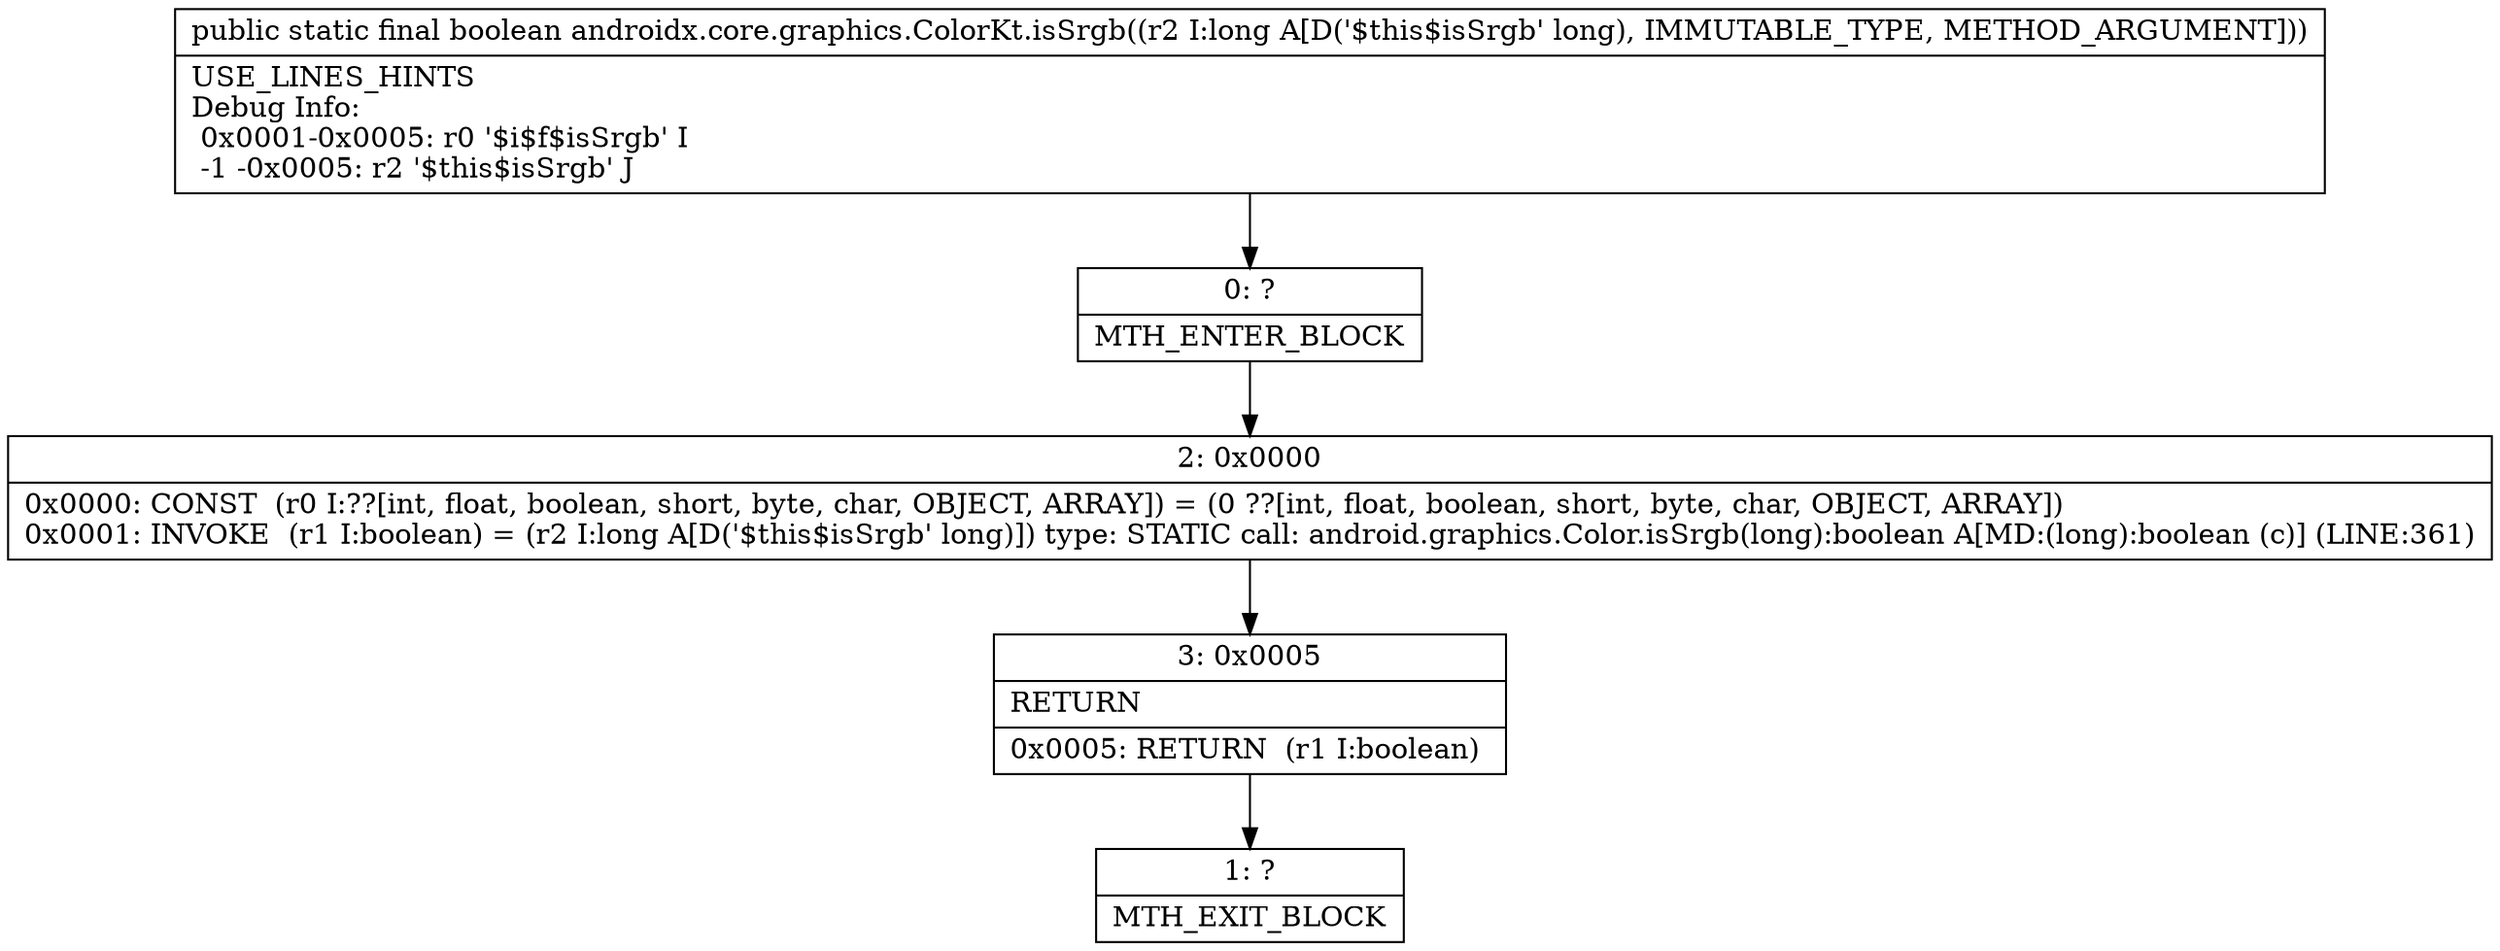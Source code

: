 digraph "CFG forandroidx.core.graphics.ColorKt.isSrgb(J)Z" {
Node_0 [shape=record,label="{0\:\ ?|MTH_ENTER_BLOCK\l}"];
Node_2 [shape=record,label="{2\:\ 0x0000|0x0000: CONST  (r0 I:??[int, float, boolean, short, byte, char, OBJECT, ARRAY]) = (0 ??[int, float, boolean, short, byte, char, OBJECT, ARRAY]) \l0x0001: INVOKE  (r1 I:boolean) = (r2 I:long A[D('$this$isSrgb' long)]) type: STATIC call: android.graphics.Color.isSrgb(long):boolean A[MD:(long):boolean (c)] (LINE:361)\l}"];
Node_3 [shape=record,label="{3\:\ 0x0005|RETURN\l|0x0005: RETURN  (r1 I:boolean) \l}"];
Node_1 [shape=record,label="{1\:\ ?|MTH_EXIT_BLOCK\l}"];
MethodNode[shape=record,label="{public static final boolean androidx.core.graphics.ColorKt.isSrgb((r2 I:long A[D('$this$isSrgb' long), IMMUTABLE_TYPE, METHOD_ARGUMENT]))  | USE_LINES_HINTS\lDebug Info:\l  0x0001\-0x0005: r0 '$i$f$isSrgb' I\l  \-1 \-0x0005: r2 '$this$isSrgb' J\l}"];
MethodNode -> Node_0;Node_0 -> Node_2;
Node_2 -> Node_3;
Node_3 -> Node_1;
}

